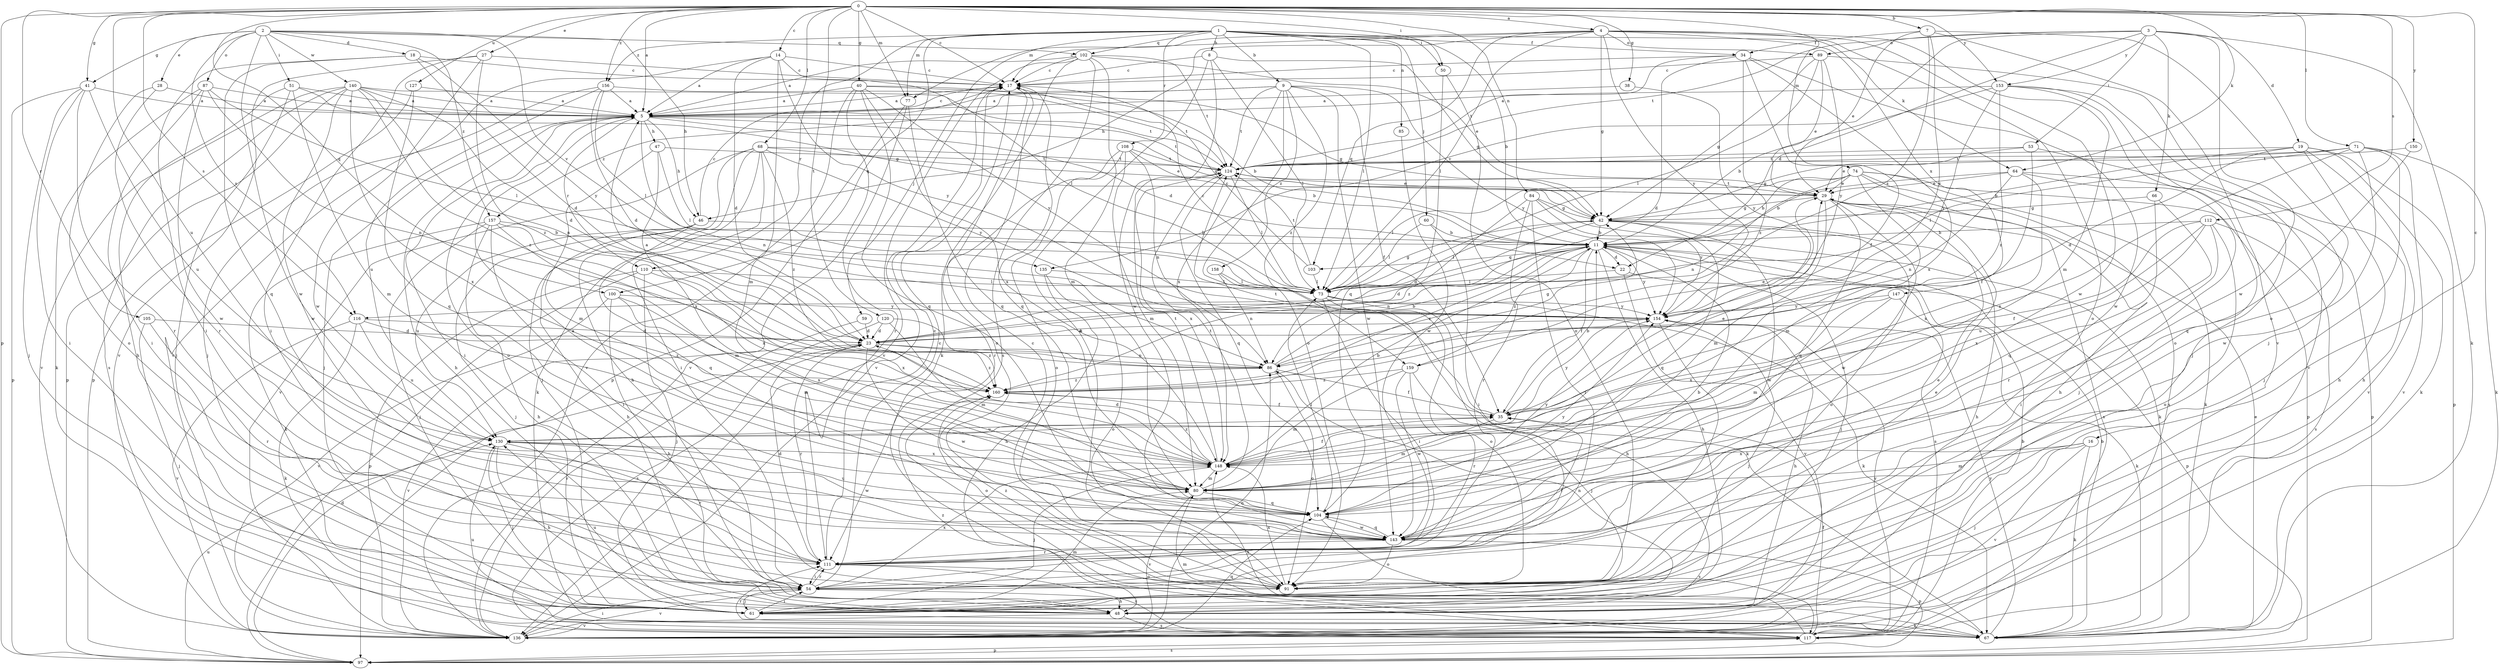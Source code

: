 strict digraph  {
0;
1;
2;
3;
4;
5;
7;
8;
9;
11;
14;
16;
17;
18;
19;
22;
23;
27;
28;
29;
34;
35;
38;
40;
41;
42;
46;
47;
48;
50;
51;
53;
54;
59;
60;
61;
64;
66;
67;
68;
71;
73;
74;
77;
80;
84;
85;
86;
87;
89;
91;
97;
100;
102;
103;
104;
105;
108;
110;
111;
112;
116;
117;
120;
124;
127;
130;
135;
136;
140;
143;
147;
148;
150;
153;
154;
156;
157;
158;
159;
160;
0 -> 4  [label=a];
0 -> 5  [label=a];
0 -> 7  [label=b];
0 -> 14  [label=c];
0 -> 16  [label=c];
0 -> 17  [label=c];
0 -> 27  [label=e];
0 -> 38  [label=g];
0 -> 40  [label=g];
0 -> 41  [label=g];
0 -> 50  [label=i];
0 -> 64  [label=k];
0 -> 68  [label=l];
0 -> 71  [label=l];
0 -> 74  [label=m];
0 -> 77  [label=m];
0 -> 84  [label=n];
0 -> 97  [label=p];
0 -> 100  [label=q];
0 -> 105  [label=r];
0 -> 112  [label=s];
0 -> 116  [label=s];
0 -> 120  [label=t];
0 -> 127  [label=u];
0 -> 130  [label=u];
0 -> 150  [label=y];
0 -> 153  [label=y];
0 -> 156  [label=z];
1 -> 8  [label=b];
1 -> 9  [label=b];
1 -> 11  [label=b];
1 -> 34  [label=f];
1 -> 50  [label=i];
1 -> 59  [label=j];
1 -> 60  [label=j];
1 -> 64  [label=k];
1 -> 73  [label=l];
1 -> 77  [label=m];
1 -> 85  [label=n];
1 -> 100  [label=q];
1 -> 102  [label=q];
1 -> 108  [label=r];
1 -> 110  [label=r];
1 -> 156  [label=z];
2 -> 18  [label=d];
2 -> 28  [label=e];
2 -> 41  [label=g];
2 -> 46  [label=h];
2 -> 51  [label=i];
2 -> 87  [label=o];
2 -> 102  [label=q];
2 -> 116  [label=s];
2 -> 135  [label=v];
2 -> 140  [label=w];
2 -> 143  [label=w];
2 -> 157  [label=z];
3 -> 19  [label=d];
3 -> 22  [label=d];
3 -> 53  [label=i];
3 -> 66  [label=k];
3 -> 67  [label=k];
3 -> 89  [label=o];
3 -> 124  [label=t];
3 -> 135  [label=v];
3 -> 143  [label=w];
3 -> 153  [label=y];
4 -> 17  [label=c];
4 -> 42  [label=g];
4 -> 46  [label=h];
4 -> 73  [label=l];
4 -> 77  [label=m];
4 -> 80  [label=m];
4 -> 89  [label=o];
4 -> 91  [label=o];
4 -> 103  [label=q];
4 -> 143  [label=w];
4 -> 147  [label=x];
4 -> 154  [label=y];
5 -> 17  [label=c];
5 -> 22  [label=d];
5 -> 42  [label=g];
5 -> 46  [label=h];
5 -> 47  [label=h];
5 -> 48  [label=h];
5 -> 54  [label=i];
5 -> 61  [label=j];
5 -> 86  [label=n];
5 -> 91  [label=o];
5 -> 110  [label=r];
5 -> 124  [label=t];
7 -> 29  [label=e];
7 -> 34  [label=f];
7 -> 91  [label=o];
7 -> 116  [label=s];
7 -> 136  [label=v];
7 -> 154  [label=y];
8 -> 17  [label=c];
8 -> 42  [label=g];
8 -> 73  [label=l];
8 -> 91  [label=o];
8 -> 143  [label=w];
9 -> 5  [label=a];
9 -> 35  [label=f];
9 -> 91  [label=o];
9 -> 124  [label=t];
9 -> 143  [label=w];
9 -> 148  [label=x];
9 -> 154  [label=y];
9 -> 157  [label=z];
9 -> 158  [label=z];
9 -> 159  [label=z];
11 -> 22  [label=d];
11 -> 23  [label=d];
11 -> 35  [label=f];
11 -> 48  [label=h];
11 -> 61  [label=j];
11 -> 86  [label=n];
11 -> 103  [label=q];
11 -> 117  [label=s];
11 -> 154  [label=y];
11 -> 159  [label=z];
11 -> 160  [label=z];
14 -> 5  [label=a];
14 -> 17  [label=c];
14 -> 23  [label=d];
14 -> 73  [label=l];
14 -> 80  [label=m];
14 -> 136  [label=v];
14 -> 154  [label=y];
16 -> 61  [label=j];
16 -> 67  [label=k];
16 -> 80  [label=m];
16 -> 136  [label=v];
16 -> 148  [label=x];
17 -> 5  [label=a];
17 -> 91  [label=o];
17 -> 104  [label=q];
17 -> 136  [label=v];
18 -> 17  [label=c];
18 -> 23  [label=d];
18 -> 54  [label=i];
18 -> 104  [label=q];
18 -> 154  [label=y];
19 -> 11  [label=b];
19 -> 23  [label=d];
19 -> 48  [label=h];
19 -> 67  [label=k];
19 -> 97  [label=p];
19 -> 124  [label=t];
19 -> 136  [label=v];
22 -> 73  [label=l];
22 -> 97  [label=p];
22 -> 136  [label=v];
23 -> 86  [label=n];
23 -> 111  [label=r];
23 -> 136  [label=v];
23 -> 143  [label=w];
23 -> 160  [label=z];
27 -> 17  [label=c];
27 -> 54  [label=i];
27 -> 136  [label=v];
27 -> 143  [label=w];
27 -> 160  [label=z];
28 -> 5  [label=a];
28 -> 91  [label=o];
28 -> 111  [label=r];
29 -> 42  [label=g];
29 -> 80  [label=m];
29 -> 104  [label=q];
29 -> 117  [label=s];
29 -> 124  [label=t];
29 -> 143  [label=w];
34 -> 17  [label=c];
34 -> 23  [label=d];
34 -> 35  [label=f];
34 -> 124  [label=t];
34 -> 143  [label=w];
34 -> 148  [label=x];
34 -> 160  [label=z];
35 -> 11  [label=b];
35 -> 80  [label=m];
35 -> 124  [label=t];
35 -> 130  [label=u];
35 -> 154  [label=y];
38 -> 5  [label=a];
38 -> 154  [label=y];
40 -> 5  [label=a];
40 -> 11  [label=b];
40 -> 42  [label=g];
40 -> 104  [label=q];
40 -> 111  [label=r];
40 -> 136  [label=v];
40 -> 148  [label=x];
40 -> 154  [label=y];
41 -> 5  [label=a];
41 -> 54  [label=i];
41 -> 61  [label=j];
41 -> 97  [label=p];
41 -> 111  [label=r];
41 -> 130  [label=u];
42 -> 11  [label=b];
42 -> 23  [label=d];
42 -> 48  [label=h];
42 -> 73  [label=l];
42 -> 91  [label=o];
42 -> 104  [label=q];
42 -> 143  [label=w];
46 -> 11  [label=b];
46 -> 17  [label=c];
46 -> 48  [label=h];
46 -> 61  [label=j];
46 -> 104  [label=q];
46 -> 130  [label=u];
47 -> 73  [label=l];
47 -> 80  [label=m];
47 -> 124  [label=t];
47 -> 148  [label=x];
48 -> 86  [label=n];
48 -> 117  [label=s];
48 -> 130  [label=u];
48 -> 136  [label=v];
50 -> 91  [label=o];
50 -> 104  [label=q];
51 -> 5  [label=a];
51 -> 42  [label=g];
51 -> 48  [label=h];
51 -> 61  [label=j];
51 -> 80  [label=m];
53 -> 35  [label=f];
53 -> 42  [label=g];
53 -> 48  [label=h];
53 -> 124  [label=t];
54 -> 17  [label=c];
54 -> 48  [label=h];
54 -> 61  [label=j];
54 -> 111  [label=r];
54 -> 136  [label=v];
54 -> 148  [label=x];
59 -> 23  [label=d];
59 -> 136  [label=v];
60 -> 11  [label=b];
60 -> 54  [label=i];
60 -> 73  [label=l];
61 -> 54  [label=i];
61 -> 67  [label=k];
61 -> 80  [label=m];
64 -> 11  [label=b];
64 -> 29  [label=e];
64 -> 61  [label=j];
64 -> 86  [label=n];
64 -> 97  [label=p];
64 -> 148  [label=x];
66 -> 42  [label=g];
66 -> 104  [label=q];
66 -> 111  [label=r];
67 -> 11  [label=b];
67 -> 29  [label=e];
67 -> 111  [label=r];
67 -> 130  [label=u];
67 -> 148  [label=x];
67 -> 154  [label=y];
68 -> 29  [label=e];
68 -> 48  [label=h];
68 -> 54  [label=i];
68 -> 61  [label=j];
68 -> 67  [label=k];
68 -> 124  [label=t];
68 -> 136  [label=v];
68 -> 154  [label=y];
68 -> 160  [label=z];
71 -> 29  [label=e];
71 -> 61  [label=j];
71 -> 67  [label=k];
71 -> 73  [label=l];
71 -> 124  [label=t];
71 -> 136  [label=v];
71 -> 143  [label=w];
71 -> 148  [label=x];
73 -> 17  [label=c];
73 -> 42  [label=g];
73 -> 48  [label=h];
73 -> 54  [label=i];
73 -> 67  [label=k];
73 -> 91  [label=o];
73 -> 154  [label=y];
74 -> 11  [label=b];
74 -> 29  [label=e];
74 -> 48  [label=h];
74 -> 67  [label=k];
74 -> 73  [label=l];
74 -> 80  [label=m];
74 -> 86  [label=n];
74 -> 97  [label=p];
74 -> 117  [label=s];
77 -> 97  [label=p];
77 -> 104  [label=q];
77 -> 136  [label=v];
80 -> 104  [label=q];
80 -> 124  [label=t];
80 -> 136  [label=v];
80 -> 154  [label=y];
84 -> 42  [label=g];
84 -> 54  [label=i];
84 -> 67  [label=k];
84 -> 111  [label=r];
84 -> 154  [label=y];
84 -> 160  [label=z];
85 -> 143  [label=w];
86 -> 5  [label=a];
86 -> 11  [label=b];
86 -> 35  [label=f];
86 -> 42  [label=g];
86 -> 91  [label=o];
86 -> 160  [label=z];
87 -> 5  [label=a];
87 -> 54  [label=i];
87 -> 67  [label=k];
87 -> 73  [label=l];
87 -> 86  [label=n];
87 -> 143  [label=w];
89 -> 17  [label=c];
89 -> 29  [label=e];
89 -> 42  [label=g];
89 -> 61  [label=j];
89 -> 73  [label=l];
89 -> 154  [label=y];
91 -> 17  [label=c];
91 -> 29  [label=e];
91 -> 148  [label=x];
91 -> 160  [label=z];
97 -> 23  [label=d];
97 -> 117  [label=s];
97 -> 130  [label=u];
100 -> 48  [label=h];
100 -> 80  [label=m];
100 -> 136  [label=v];
100 -> 148  [label=x];
100 -> 154  [label=y];
102 -> 5  [label=a];
102 -> 17  [label=c];
102 -> 29  [label=e];
102 -> 67  [label=k];
102 -> 80  [label=m];
102 -> 117  [label=s];
102 -> 124  [label=t];
102 -> 136  [label=v];
103 -> 17  [label=c];
103 -> 73  [label=l];
103 -> 124  [label=t];
104 -> 73  [label=l];
104 -> 117  [label=s];
104 -> 130  [label=u];
104 -> 143  [label=w];
104 -> 154  [label=y];
105 -> 23  [label=d];
105 -> 61  [label=j];
105 -> 111  [label=r];
108 -> 11  [label=b];
108 -> 80  [label=m];
108 -> 86  [label=n];
108 -> 91  [label=o];
108 -> 111  [label=r];
108 -> 124  [label=t];
110 -> 61  [label=j];
110 -> 73  [label=l];
110 -> 97  [label=p];
110 -> 136  [label=v];
110 -> 148  [label=x];
111 -> 17  [label=c];
111 -> 23  [label=d];
111 -> 29  [label=e];
111 -> 35  [label=f];
111 -> 54  [label=i];
111 -> 91  [label=o];
111 -> 117  [label=s];
112 -> 11  [label=b];
112 -> 35  [label=f];
112 -> 54  [label=i];
112 -> 91  [label=o];
112 -> 117  [label=s];
112 -> 130  [label=u];
112 -> 148  [label=x];
116 -> 23  [label=d];
116 -> 67  [label=k];
116 -> 130  [label=u];
116 -> 136  [label=v];
116 -> 160  [label=z];
117 -> 11  [label=b];
117 -> 35  [label=f];
117 -> 80  [label=m];
117 -> 97  [label=p];
117 -> 154  [label=y];
117 -> 160  [label=z];
120 -> 23  [label=d];
120 -> 80  [label=m];
120 -> 117  [label=s];
120 -> 160  [label=z];
124 -> 29  [label=e];
124 -> 73  [label=l];
124 -> 104  [label=q];
124 -> 148  [label=x];
127 -> 5  [label=a];
127 -> 97  [label=p];
127 -> 104  [label=q];
130 -> 29  [label=e];
130 -> 48  [label=h];
130 -> 61  [label=j];
130 -> 111  [label=r];
130 -> 143  [label=w];
130 -> 148  [label=x];
135 -> 48  [label=h];
135 -> 73  [label=l];
135 -> 91  [label=o];
136 -> 54  [label=i];
136 -> 86  [label=n];
136 -> 104  [label=q];
140 -> 5  [label=a];
140 -> 23  [label=d];
140 -> 86  [label=n];
140 -> 97  [label=p];
140 -> 117  [label=s];
140 -> 124  [label=t];
140 -> 136  [label=v];
140 -> 143  [label=w];
140 -> 148  [label=x];
140 -> 160  [label=z];
143 -> 5  [label=a];
143 -> 11  [label=b];
143 -> 91  [label=o];
143 -> 97  [label=p];
143 -> 104  [label=q];
143 -> 111  [label=r];
147 -> 67  [label=k];
147 -> 80  [label=m];
147 -> 148  [label=x];
147 -> 154  [label=y];
148 -> 11  [label=b];
148 -> 23  [label=d];
148 -> 35  [label=f];
148 -> 61  [label=j];
148 -> 80  [label=m];
148 -> 124  [label=t];
148 -> 160  [label=z];
150 -> 104  [label=q];
150 -> 124  [label=t];
153 -> 5  [label=a];
153 -> 11  [label=b];
153 -> 61  [label=j];
153 -> 91  [label=o];
153 -> 136  [label=v];
153 -> 154  [label=y];
153 -> 160  [label=z];
154 -> 23  [label=d];
154 -> 48  [label=h];
154 -> 54  [label=i];
154 -> 61  [label=j];
156 -> 5  [label=a];
156 -> 23  [label=d];
156 -> 61  [label=j];
156 -> 73  [label=l];
156 -> 124  [label=t];
156 -> 130  [label=u];
157 -> 11  [label=b];
157 -> 48  [label=h];
157 -> 54  [label=i];
157 -> 61  [label=j];
157 -> 67  [label=k];
157 -> 80  [label=m];
157 -> 148  [label=x];
158 -> 67  [label=k];
158 -> 73  [label=l];
158 -> 86  [label=n];
159 -> 29  [label=e];
159 -> 61  [label=j];
159 -> 80  [label=m];
159 -> 111  [label=r];
159 -> 143  [label=w];
159 -> 160  [label=z];
160 -> 35  [label=f];
160 -> 91  [label=o];
}
